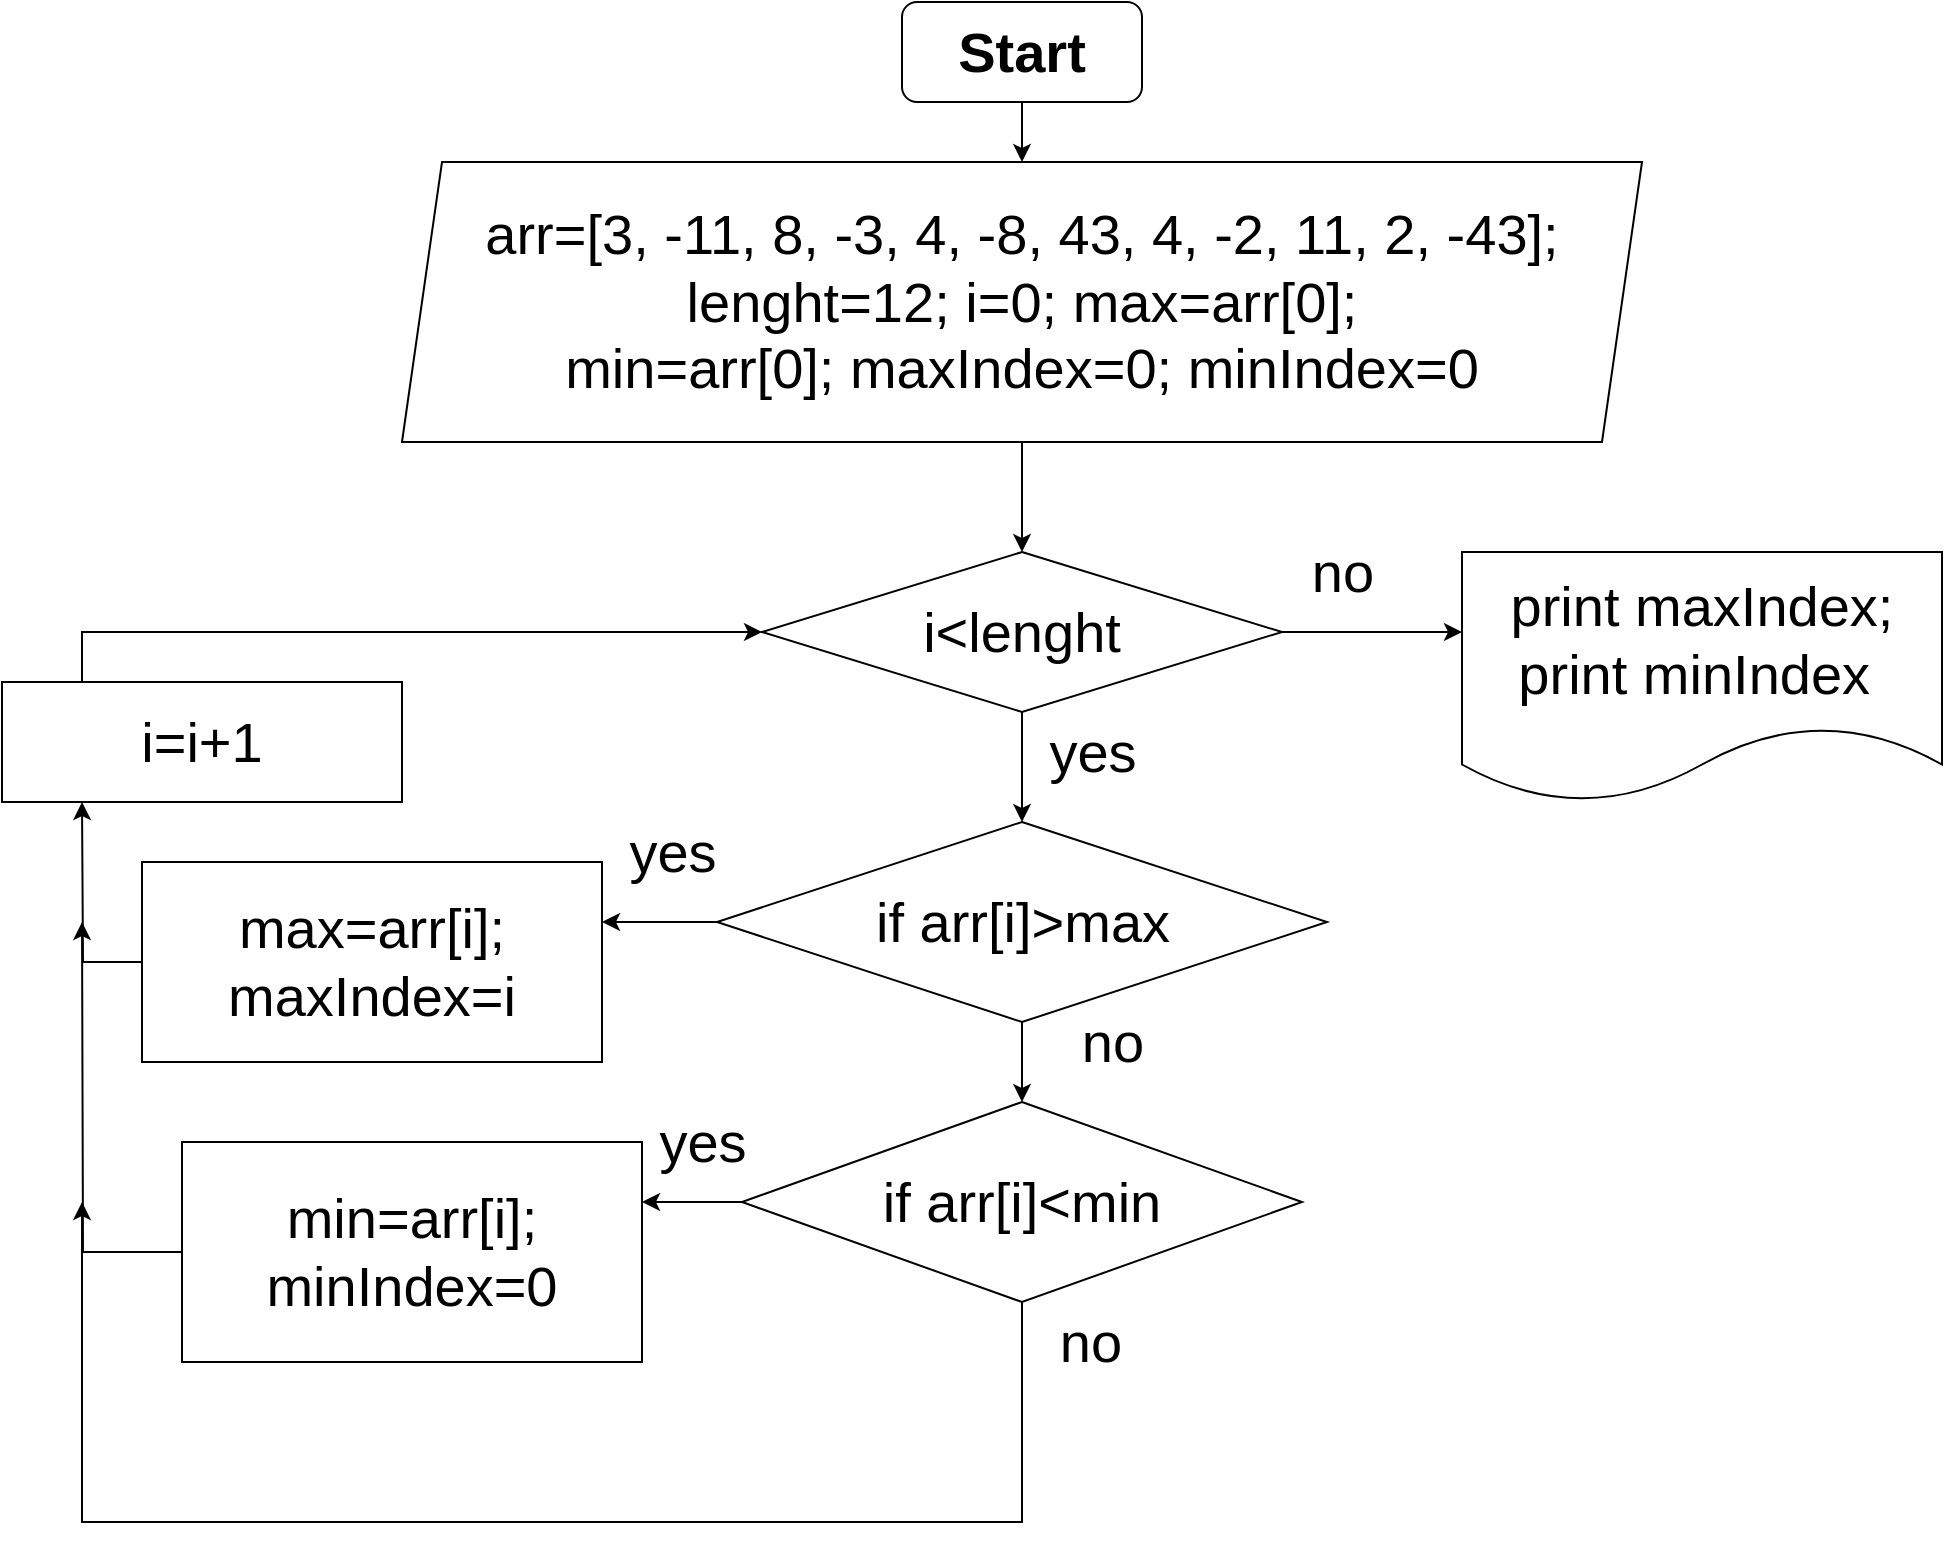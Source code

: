 <mxfile version="20.0.4" type="device"><diagram id="obeZcLxLWVghf4vpqYzl" name="Page-1"><mxGraphModel dx="2311" dy="938" grid="1" gridSize="10" guides="1" tooltips="1" connect="1" arrows="1" fold="1" page="1" pageScale="1" pageWidth="827" pageHeight="1169" math="0" shadow="0"><root><mxCell id="0"/><mxCell id="1" parent="0"/><mxCell id="Z4uaowcQN99eep7bPlBQ-4" style="edgeStyle=orthogonalEdgeStyle;rounded=0;orthogonalLoop=1;jettySize=auto;html=1;fontSize=28;" edge="1" parent="1" source="Z4uaowcQN99eep7bPlBQ-5" target="Z4uaowcQN99eep7bPlBQ-7"><mxGeometry relative="1" as="geometry"><mxPoint x="360" y="120" as="targetPoint"/></mxGeometry></mxCell><mxCell id="Z4uaowcQN99eep7bPlBQ-5" value="&lt;font style=&quot;font-size: 28px;&quot;&gt;&lt;b&gt;Start&lt;/b&gt;&lt;/font&gt;" style="rounded=1;whiteSpace=wrap;html=1;" vertex="1" parent="1"><mxGeometry x="300" y="40" width="120" height="50" as="geometry"/></mxCell><mxCell id="Z4uaowcQN99eep7bPlBQ-6" style="edgeStyle=orthogonalEdgeStyle;rounded=0;orthogonalLoop=1;jettySize=auto;html=1;fontSize=28;entryX=0.5;entryY=0;entryDx=0;entryDy=0;" edge="1" parent="1" source="Z4uaowcQN99eep7bPlBQ-7" target="Z4uaowcQN99eep7bPlBQ-10"><mxGeometry relative="1" as="geometry"><mxPoint x="360" y="320" as="targetPoint"/></mxGeometry></mxCell><mxCell id="Z4uaowcQN99eep7bPlBQ-7" value="arr=[3, -11, 8, -3, 4, -8, 43, 4, -2, 11, 2, -43];&lt;br&gt;lenght=12; i=0; max=arr[0];&lt;br&gt;min=arr[0]; maxIndex=0; minIndex=0" style="shape=parallelogram;perimeter=parallelogramPerimeter;whiteSpace=wrap;html=1;fixedSize=1;fontSize=28;" vertex="1" parent="1"><mxGeometry x="50" y="120" width="620" height="140" as="geometry"/></mxCell><mxCell id="Z4uaowcQN99eep7bPlBQ-8" style="edgeStyle=orthogonalEdgeStyle;rounded=0;orthogonalLoop=1;jettySize=auto;html=1;fontSize=28;" edge="1" parent="1" source="Z4uaowcQN99eep7bPlBQ-10"><mxGeometry relative="1" as="geometry"><mxPoint x="580" y="355" as="targetPoint"/></mxGeometry></mxCell><mxCell id="Z4uaowcQN99eep7bPlBQ-9" style="edgeStyle=orthogonalEdgeStyle;rounded=0;orthogonalLoop=1;jettySize=auto;html=1;fontSize=28;entryX=0.5;entryY=0;entryDx=0;entryDy=0;" edge="1" parent="1" source="Z4uaowcQN99eep7bPlBQ-10" target="Z4uaowcQN99eep7bPlBQ-16"><mxGeometry relative="1" as="geometry"><mxPoint x="360" y="465" as="targetPoint"/></mxGeometry></mxCell><mxCell id="Z4uaowcQN99eep7bPlBQ-10" value="i&amp;lt;lenght" style="rhombus;whiteSpace=wrap;html=1;fontSize=28;" vertex="1" parent="1"><mxGeometry x="230" y="315" width="260" height="80" as="geometry"/></mxCell><mxCell id="Z4uaowcQN99eep7bPlBQ-11" value="no" style="text;html=1;align=center;verticalAlign=middle;resizable=0;points=[];autosize=1;strokeColor=none;fillColor=none;fontSize=28;" vertex="1" parent="1"><mxGeometry x="495" y="300" width="50" height="50" as="geometry"/></mxCell><mxCell id="Z4uaowcQN99eep7bPlBQ-12" value="print maxIndex;&lt;br&gt;print minIndex&amp;nbsp;" style="shape=document;whiteSpace=wrap;html=1;boundedLbl=1;fontSize=28;" vertex="1" parent="1"><mxGeometry x="580" y="315" width="240" height="125" as="geometry"/></mxCell><mxCell id="Z4uaowcQN99eep7bPlBQ-13" value="yes" style="text;html=1;align=center;verticalAlign=middle;resizable=0;points=[];autosize=1;strokeColor=none;fillColor=none;fontSize=28;" vertex="1" parent="1"><mxGeometry x="360" y="390" width="70" height="50" as="geometry"/></mxCell><mxCell id="Z4uaowcQN99eep7bPlBQ-14" style="edgeStyle=orthogonalEdgeStyle;rounded=0;orthogonalLoop=1;jettySize=auto;html=1;fontSize=28;" edge="1" parent="1" source="Z4uaowcQN99eep7bPlBQ-16"><mxGeometry relative="1" as="geometry"><mxPoint x="150" y="500" as="targetPoint"/><Array as="points"><mxPoint x="180" y="500"/></Array></mxGeometry></mxCell><mxCell id="Z4uaowcQN99eep7bPlBQ-15" style="edgeStyle=orthogonalEdgeStyle;rounded=0;orthogonalLoop=1;jettySize=auto;html=1;entryX=0.5;entryY=0;entryDx=0;entryDy=0;fontSize=28;" edge="1" parent="1" source="Z4uaowcQN99eep7bPlBQ-16"><mxGeometry relative="1" as="geometry"><mxPoint x="360" y="590" as="targetPoint"/></mxGeometry></mxCell><mxCell id="Z4uaowcQN99eep7bPlBQ-16" value="if arr[i]&amp;gt;max" style="rhombus;whiteSpace=wrap;html=1;fontSize=28;" vertex="1" parent="1"><mxGeometry x="207.5" y="450" width="305" height="100" as="geometry"/></mxCell><mxCell id="Z4uaowcQN99eep7bPlBQ-17" value="yes" style="text;html=1;align=center;verticalAlign=middle;resizable=0;points=[];autosize=1;strokeColor=none;fillColor=none;fontSize=28;" vertex="1" parent="1"><mxGeometry x="150" y="440" width="70" height="50" as="geometry"/></mxCell><mxCell id="Z4uaowcQN99eep7bPlBQ-18" style="edgeStyle=orthogonalEdgeStyle;rounded=0;orthogonalLoop=1;jettySize=auto;html=1;entryX=0;entryY=0.5;entryDx=0;entryDy=0;fontSize=28;exitX=0.5;exitY=0;exitDx=0;exitDy=0;" edge="1" parent="1" source="Z4uaowcQN99eep7bPlBQ-23" target="Z4uaowcQN99eep7bPlBQ-10"><mxGeometry relative="1" as="geometry"><mxPoint x="100" y="440" as="sourcePoint"/><Array as="points"><mxPoint x="-110" y="380"/><mxPoint x="-110" y="355"/></Array></mxGeometry></mxCell><mxCell id="Z4uaowcQN99eep7bPlBQ-19" value="no" style="text;html=1;align=center;verticalAlign=middle;resizable=0;points=[];autosize=1;strokeColor=none;fillColor=none;fontSize=28;" vertex="1" parent="1"><mxGeometry x="380" y="535" width="50" height="50" as="geometry"/></mxCell><mxCell id="Z4uaowcQN99eep7bPlBQ-20" style="edgeStyle=orthogonalEdgeStyle;rounded=0;orthogonalLoop=1;jettySize=auto;html=1;fontSize=28;" edge="1" parent="1" source="Z4uaowcQN99eep7bPlBQ-22"><mxGeometry relative="1" as="geometry"><mxPoint x="170" y="640" as="targetPoint"/></mxGeometry></mxCell><mxCell id="Z4uaowcQN99eep7bPlBQ-21" style="edgeStyle=orthogonalEdgeStyle;rounded=0;orthogonalLoop=1;jettySize=auto;html=1;fontSize=28;exitX=0.5;exitY=1;exitDx=0;exitDy=0;" edge="1" parent="1" source="Z4uaowcQN99eep7bPlBQ-22"><mxGeometry relative="1" as="geometry"><mxPoint x="-110" y="640" as="targetPoint"/><Array as="points"><mxPoint x="360" y="800"/><mxPoint x="-110" y="800"/></Array></mxGeometry></mxCell><mxCell id="Z4uaowcQN99eep7bPlBQ-22" value="if arr[i]&amp;lt;min" style="rhombus;whiteSpace=wrap;html=1;fontSize=28;" vertex="1" parent="1"><mxGeometry x="220" y="590" width="280" height="100" as="geometry"/></mxCell><mxCell id="Z4uaowcQN99eep7bPlBQ-23" value="i=i+1" style="rounded=0;whiteSpace=wrap;html=1;fontSize=28;" vertex="1" parent="1"><mxGeometry x="-150" y="380" width="200" height="60" as="geometry"/></mxCell><mxCell id="Z4uaowcQN99eep7bPlBQ-24" style="edgeStyle=orthogonalEdgeStyle;rounded=0;orthogonalLoop=1;jettySize=auto;html=1;fontSize=28;exitX=0;exitY=0.5;exitDx=0;exitDy=0;" edge="1" parent="1" source="Z4uaowcQN99eep7bPlBQ-25"><mxGeometry relative="1" as="geometry"><mxPoint x="-110" y="440" as="targetPoint"/></mxGeometry></mxCell><mxCell id="Z4uaowcQN99eep7bPlBQ-25" value="max=arr[i];&lt;br&gt;maxIndex=i" style="rounded=0;whiteSpace=wrap;html=1;fontSize=28;" vertex="1" parent="1"><mxGeometry x="-80" y="470" width="230" height="100" as="geometry"/></mxCell><mxCell id="Z4uaowcQN99eep7bPlBQ-26" value="yes" style="text;html=1;align=center;verticalAlign=middle;resizable=0;points=[];autosize=1;strokeColor=none;fillColor=none;fontSize=28;" vertex="1" parent="1"><mxGeometry x="165" y="585" width="70" height="50" as="geometry"/></mxCell><mxCell id="Z4uaowcQN99eep7bPlBQ-27" style="edgeStyle=orthogonalEdgeStyle;rounded=0;orthogonalLoop=1;jettySize=auto;html=1;fontSize=28;" edge="1" parent="1" source="Z4uaowcQN99eep7bPlBQ-28"><mxGeometry relative="1" as="geometry"><mxPoint x="-110" y="500" as="targetPoint"/></mxGeometry></mxCell><mxCell id="Z4uaowcQN99eep7bPlBQ-28" value="min=arr[i];&lt;br&gt;minIndex=0" style="rounded=0;whiteSpace=wrap;html=1;fontSize=28;" vertex="1" parent="1"><mxGeometry x="-60" y="610" width="230" height="110" as="geometry"/></mxCell><mxCell id="Z4uaowcQN99eep7bPlBQ-29" value="no" style="text;html=1;align=center;verticalAlign=middle;resizable=0;points=[];autosize=1;strokeColor=none;fillColor=none;fontSize=28;" vertex="1" parent="1"><mxGeometry x="369" y="685" width="50" height="50" as="geometry"/></mxCell></root></mxGraphModel></diagram></mxfile>